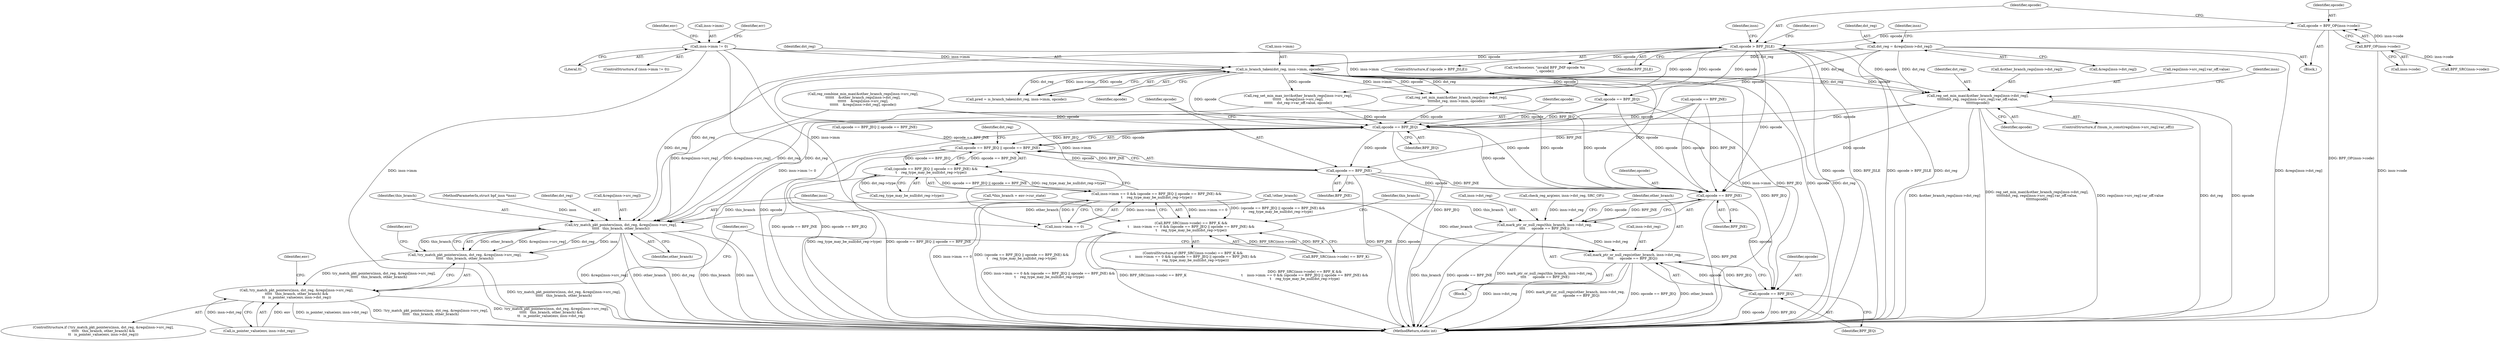 digraph "0_linux_979d63d50c0c0f7bc537bf821e056cc9fe5abd38_0@array" {
"1000341" [label="(Call,reg_set_min_max(&other_branch_regs[insn->dst_reg],\n\t\t\t\t\t\tdst_reg, regs[insn->src_reg].var_off.value,\n\t\t\t\t\t\topcode))"];
"1000230" [label="(Call,dst_reg = &regs[insn->dst_reg])"];
"1000249" [label="(Call,is_branch_taken(dst_reg, insn->imm, opcode))"];
"1000163" [label="(Call,insn->imm != 0)"];
"1000143" [label="(Call,opcode > BPF_JSLE)"];
"1000135" [label="(Call,opcode = BPF_OP(insn->code))"];
"1000137" [label="(Call,BPF_OP(insn->code))"];
"1000455" [label="(Call,opcode == BPF_JEQ)"];
"1000454" [label="(Call,opcode == BPF_JEQ || opcode == BPF_JNE)"];
"1000453" [label="(Call,(opcode == BPF_JEQ || opcode == BPF_JNE) &&\n\t    reg_type_may_be_null(dst_reg->type))"];
"1000447" [label="(Call,insn->imm == 0 && (opcode == BPF_JEQ || opcode == BPF_JNE) &&\n\t    reg_type_may_be_null(dst_reg->type))"];
"1000440" [label="(Call,BPF_SRC(insn->code) == BPF_K &&\n\t    insn->imm == 0 && (opcode == BPF_JEQ || opcode == BPF_JNE) &&\n\t    reg_type_may_be_null(dst_reg->type))"];
"1000458" [label="(Call,opcode == BPF_JNE)"];
"1000471" [label="(Call,opcode == BPF_JNE)"];
"1000466" [label="(Call,mark_ptr_or_null_regs(this_branch, insn->dst_reg,\n\t\t\t\t      opcode == BPF_JNE))"];
"1000474" [label="(Call,mark_ptr_or_null_regs(other_branch, insn->dst_reg,\n\t\t\t\t      opcode == BPF_JEQ))"];
"1000479" [label="(Call,opcode == BPF_JEQ)"];
"1000486" [label="(Call,try_match_pkt_pointers(insn, dst_reg, &regs[insn->src_reg],\n\t\t\t\t\t   this_branch, other_branch))"];
"1000485" [label="(Call,!try_match_pkt_pointers(insn, dst_reg, &regs[insn->src_reg],\n\t\t\t\t\t   this_branch, other_branch))"];
"1000484" [label="(Call,!try_match_pkt_pointers(insn, dst_reg, &regs[insn->src_reg],\n\t\t\t\t\t   this_branch, other_branch) &&\n\t\t   is_pointer_value(env, insn->dst_reg))"];
"1000167" [label="(Literal,0)"];
"1000137" [label="(Call,BPF_OP(insn->code))"];
"1000143" [label="(Call,opcode > BPF_JSLE)"];
"1000467" [label="(Identifier,this_branch)"];
"1000440" [label="(Call,BPF_SRC(insn->code) == BPF_K &&\n\t    insn->imm == 0 && (opcode == BPF_JEQ || opcode == BPF_JNE) &&\n\t    reg_type_may_be_null(dst_reg->type))"];
"1000485" [label="(Call,!try_match_pkt_pointers(insn, dst_reg, &regs[insn->src_reg],\n\t\t\t\t\t   this_branch, other_branch))"];
"1000496" [label="(Identifier,other_branch)"];
"1000156" [label="(Call,BPF_SRC(insn->code))"];
"1000220" [label="(Call,check_reg_arg(env, insn->dst_reg, SRC_OP))"];
"1000162" [label="(ControlStructure,if (insn->imm != 0))"];
"1000484" [label="(Call,!try_match_pkt_pointers(insn, dst_reg, &regs[insn->src_reg],\n\t\t\t\t\t   this_branch, other_branch) &&\n\t\t   is_pointer_value(env, insn->dst_reg))"];
"1000457" [label="(Identifier,BPF_JEQ)"];
"1000487" [label="(Identifier,insn)"];
"1000110" [label="(MethodParameterIn,struct bpf_insn *insn)"];
"1000230" [label="(Call,dst_reg = &regs[insn->dst_reg])"];
"1000461" [label="(Call,reg_type_may_be_null(dst_reg->type))"];
"1000147" [label="(Call,verbose(env, \"invalid BPF_JMP opcode %x\n\", opcode))"];
"1000144" [label="(Identifier,opcode)"];
"1000460" [label="(Identifier,BPF_JNE)"];
"1000348" [label="(Identifier,dst_reg)"];
"1000393" [label="(Call,reg_combine_min_max(&other_branch_regs[insn->src_reg],\n\t\t\t\t\t\t    &other_branch_regs[insn->dst_reg],\n\t\t\t\t\t\t    &regs[insn->src_reg],\n\t\t\t\t\t\t    &regs[insn->dst_reg], opcode))"];
"1000242" [label="(Identifier,insn)"];
"1000456" [label="(Identifier,opcode)"];
"1000427" [label="(Call,reg_set_min_max(&other_branch_regs[insn->dst_reg],\n\t\t\t\t\tdst_reg, insn->imm, opcode))"];
"1000497" [label="(Call,is_pointer_value(env, insn->dst_reg))"];
"1000163" [label="(Call,insn->imm != 0)"];
"1000231" [label="(Identifier,dst_reg)"];
"1000463" [label="(Identifier,dst_reg)"];
"1000504" [label="(Identifier,env)"];
"1000474" [label="(Call,mark_ptr_or_null_regs(other_branch, insn->dst_reg,\n\t\t\t\t      opcode == BPF_JEQ))"];
"1000468" [label="(Call,insn->dst_reg)"];
"1000247" [label="(Call,pred = is_branch_taken(dst_reg, insn->imm, opcode))"];
"1000465" [label="(Block,)"];
"1000342" [label="(Call,&other_branch_regs[insn->dst_reg])"];
"1000250" [label="(Identifier,dst_reg)"];
"1000455" [label="(Call,opcode == BPF_JEQ)"];
"1000495" [label="(Identifier,this_branch)"];
"1000349" [label="(Call,regs[insn->src_reg].var_off.value)"];
"1000466" [label="(Call,mark_ptr_or_null_regs(this_branch, insn->dst_reg,\n\t\t\t\t      opcode == BPF_JNE))"];
"1000458" [label="(Call,opcode == BPF_JNE)"];
"1000472" [label="(Identifier,opcode)"];
"1000148" [label="(Identifier,env)"];
"1000232" [label="(Call,&regs[insn->dst_reg])"];
"1000138" [label="(Call,insn->code)"];
"1000145" [label="(Identifier,BPF_JSLE)"];
"1000488" [label="(Identifier,dst_reg)"];
"1000529" [label="(MethodReturn,static int)"];
"1000475" [label="(Identifier,other_branch)"];
"1000453" [label="(Call,(opcode == BPF_JEQ || opcode == BPF_JNE) &&\n\t    reg_type_may_be_null(dst_reg->type))"];
"1000476" [label="(Call,insn->dst_reg)"];
"1000136" [label="(Identifier,opcode)"];
"1000454" [label="(Call,opcode == BPF_JEQ || opcode == BPF_JNE)"];
"1000135" [label="(Call,opcode = BPF_OP(insn->code))"];
"1000444" [label="(Identifier,insn)"];
"1000114" [label="(Call,*this_branch = env->cur_state)"];
"1000481" [label="(Identifier,BPF_JEQ)"];
"1000390" [label="(Call,opcode == BPF_JNE)"];
"1000365" [label="(Call,reg_set_min_max_inv(&other_branch_regs[insn->src_reg],\n\t\t\t\t\t\t    &regs[insn->src_reg],\n\t\t\t\t\t\t    dst_reg->var_off.value, opcode))"];
"1000479" [label="(Call,opcode == BPF_JEQ)"];
"1000483" [label="(ControlStructure,if (!try_match_pkt_pointers(insn, dst_reg, &regs[insn->src_reg],\n\t\t\t\t\t   this_branch, other_branch) &&\n\t\t   is_pointer_value(env, insn->dst_reg)))"];
"1000170" [label="(Identifier,env)"];
"1000164" [label="(Call,insn->imm)"];
"1000471" [label="(Call,opcode == BPF_JNE)"];
"1000112" [label="(Block,)"];
"1000254" [label="(Identifier,opcode)"];
"1000439" [label="(ControlStructure,if (BPF_SRC(insn->code) == BPF_K &&\n\t    insn->imm == 0 && (opcode == BPF_JEQ || opcode == BPF_JNE) &&\n\t    reg_type_may_be_null(dst_reg->type)))"];
"1000441" [label="(Call,BPF_SRC(insn->code) == BPF_K)"];
"1000249" [label="(Call,is_branch_taken(dst_reg, insn->imm, opcode))"];
"1000332" [label="(ControlStructure,if (tnum_is_const(regs[insn->src_reg].var_off)))"];
"1000251" [label="(Call,insn->imm)"];
"1000480" [label="(Identifier,opcode)"];
"1000386" [label="(Call,opcode == BPF_JEQ || opcode == BPF_JNE)"];
"1000176" [label="(Identifier,err)"];
"1000447" [label="(Call,insn->imm == 0 && (opcode == BPF_JEQ || opcode == BPF_JNE) &&\n\t    reg_type_may_be_null(dst_reg->type))"];
"1000358" [label="(Identifier,opcode)"];
"1000158" [label="(Identifier,insn)"];
"1000498" [label="(Identifier,env)"];
"1000473" [label="(Identifier,BPF_JNE)"];
"1000341" [label="(Call,reg_set_min_max(&other_branch_regs[insn->dst_reg],\n\t\t\t\t\t\tdst_reg, regs[insn->src_reg].var_off.value,\n\t\t\t\t\t\topcode))"];
"1000459" [label="(Identifier,opcode)"];
"1000291" [label="(Call,!other_branch)"];
"1000387" [label="(Call,opcode == BPF_JEQ)"];
"1000486" [label="(Call,try_match_pkt_pointers(insn, dst_reg, &regs[insn->src_reg],\n\t\t\t\t\t   this_branch, other_branch))"];
"1000515" [label="(Identifier,env)"];
"1000142" [label="(ControlStructure,if (opcode > BPF_JSLE))"];
"1000489" [label="(Call,&regs[insn->src_reg])"];
"1000448" [label="(Call,insn->imm == 0)"];
"1000341" -> "1000332"  [label="AST: "];
"1000341" -> "1000358"  [label="CFG: "];
"1000342" -> "1000341"  [label="AST: "];
"1000348" -> "1000341"  [label="AST: "];
"1000349" -> "1000341"  [label="AST: "];
"1000358" -> "1000341"  [label="AST: "];
"1000444" -> "1000341"  [label="CFG: "];
"1000341" -> "1000529"  [label="DDG: regs[insn->src_reg].var_off.value"];
"1000341" -> "1000529"  [label="DDG: dst_reg"];
"1000341" -> "1000529"  [label="DDG: opcode"];
"1000341" -> "1000529"  [label="DDG: &other_branch_regs[insn->dst_reg]"];
"1000341" -> "1000529"  [label="DDG: reg_set_min_max(&other_branch_regs[insn->dst_reg],\n\t\t\t\t\t\tdst_reg, regs[insn->src_reg].var_off.value,\n\t\t\t\t\t\topcode)"];
"1000230" -> "1000341"  [label="DDG: dst_reg"];
"1000249" -> "1000341"  [label="DDG: dst_reg"];
"1000249" -> "1000341"  [label="DDG: opcode"];
"1000143" -> "1000341"  [label="DDG: opcode"];
"1000341" -> "1000455"  [label="DDG: opcode"];
"1000341" -> "1000471"  [label="DDG: opcode"];
"1000341" -> "1000486"  [label="DDG: dst_reg"];
"1000230" -> "1000112"  [label="AST: "];
"1000230" -> "1000232"  [label="CFG: "];
"1000231" -> "1000230"  [label="AST: "];
"1000232" -> "1000230"  [label="AST: "];
"1000242" -> "1000230"  [label="CFG: "];
"1000230" -> "1000529"  [label="DDG: dst_reg"];
"1000230" -> "1000529"  [label="DDG: &regs[insn->dst_reg]"];
"1000230" -> "1000249"  [label="DDG: dst_reg"];
"1000230" -> "1000427"  [label="DDG: dst_reg"];
"1000230" -> "1000486"  [label="DDG: dst_reg"];
"1000249" -> "1000247"  [label="AST: "];
"1000249" -> "1000254"  [label="CFG: "];
"1000250" -> "1000249"  [label="AST: "];
"1000251" -> "1000249"  [label="AST: "];
"1000254" -> "1000249"  [label="AST: "];
"1000247" -> "1000249"  [label="CFG: "];
"1000249" -> "1000529"  [label="DDG: insn->imm"];
"1000249" -> "1000529"  [label="DDG: opcode"];
"1000249" -> "1000529"  [label="DDG: dst_reg"];
"1000249" -> "1000247"  [label="DDG: dst_reg"];
"1000249" -> "1000247"  [label="DDG: insn->imm"];
"1000249" -> "1000247"  [label="DDG: opcode"];
"1000163" -> "1000249"  [label="DDG: insn->imm"];
"1000143" -> "1000249"  [label="DDG: opcode"];
"1000249" -> "1000365"  [label="DDG: opcode"];
"1000249" -> "1000387"  [label="DDG: opcode"];
"1000249" -> "1000427"  [label="DDG: dst_reg"];
"1000249" -> "1000427"  [label="DDG: insn->imm"];
"1000249" -> "1000427"  [label="DDG: opcode"];
"1000249" -> "1000448"  [label="DDG: insn->imm"];
"1000249" -> "1000455"  [label="DDG: opcode"];
"1000249" -> "1000471"  [label="DDG: opcode"];
"1000249" -> "1000486"  [label="DDG: dst_reg"];
"1000163" -> "1000162"  [label="AST: "];
"1000163" -> "1000167"  [label="CFG: "];
"1000164" -> "1000163"  [label="AST: "];
"1000167" -> "1000163"  [label="AST: "];
"1000170" -> "1000163"  [label="CFG: "];
"1000176" -> "1000163"  [label="CFG: "];
"1000163" -> "1000529"  [label="DDG: insn->imm"];
"1000163" -> "1000529"  [label="DDG: insn->imm != 0"];
"1000163" -> "1000427"  [label="DDG: insn->imm"];
"1000163" -> "1000448"  [label="DDG: insn->imm"];
"1000143" -> "1000142"  [label="AST: "];
"1000143" -> "1000145"  [label="CFG: "];
"1000144" -> "1000143"  [label="AST: "];
"1000145" -> "1000143"  [label="AST: "];
"1000148" -> "1000143"  [label="CFG: "];
"1000158" -> "1000143"  [label="CFG: "];
"1000143" -> "1000529"  [label="DDG: opcode"];
"1000143" -> "1000529"  [label="DDG: BPF_JSLE"];
"1000143" -> "1000529"  [label="DDG: opcode > BPF_JSLE"];
"1000135" -> "1000143"  [label="DDG: opcode"];
"1000143" -> "1000147"  [label="DDG: opcode"];
"1000143" -> "1000365"  [label="DDG: opcode"];
"1000143" -> "1000387"  [label="DDG: opcode"];
"1000143" -> "1000427"  [label="DDG: opcode"];
"1000143" -> "1000455"  [label="DDG: opcode"];
"1000143" -> "1000471"  [label="DDG: opcode"];
"1000135" -> "1000112"  [label="AST: "];
"1000135" -> "1000137"  [label="CFG: "];
"1000136" -> "1000135"  [label="AST: "];
"1000137" -> "1000135"  [label="AST: "];
"1000144" -> "1000135"  [label="CFG: "];
"1000135" -> "1000529"  [label="DDG: BPF_OP(insn->code)"];
"1000137" -> "1000135"  [label="DDG: insn->code"];
"1000137" -> "1000138"  [label="CFG: "];
"1000138" -> "1000137"  [label="AST: "];
"1000137" -> "1000529"  [label="DDG: insn->code"];
"1000137" -> "1000156"  [label="DDG: insn->code"];
"1000455" -> "1000454"  [label="AST: "];
"1000455" -> "1000457"  [label="CFG: "];
"1000456" -> "1000455"  [label="AST: "];
"1000457" -> "1000455"  [label="AST: "];
"1000459" -> "1000455"  [label="CFG: "];
"1000454" -> "1000455"  [label="CFG: "];
"1000455" -> "1000529"  [label="DDG: BPF_JEQ"];
"1000455" -> "1000529"  [label="DDG: opcode"];
"1000455" -> "1000454"  [label="DDG: opcode"];
"1000455" -> "1000454"  [label="DDG: BPF_JEQ"];
"1000365" -> "1000455"  [label="DDG: opcode"];
"1000427" -> "1000455"  [label="DDG: opcode"];
"1000387" -> "1000455"  [label="DDG: opcode"];
"1000387" -> "1000455"  [label="DDG: BPF_JEQ"];
"1000393" -> "1000455"  [label="DDG: opcode"];
"1000390" -> "1000455"  [label="DDG: opcode"];
"1000455" -> "1000458"  [label="DDG: opcode"];
"1000455" -> "1000471"  [label="DDG: opcode"];
"1000455" -> "1000479"  [label="DDG: BPF_JEQ"];
"1000454" -> "1000453"  [label="AST: "];
"1000454" -> "1000458"  [label="CFG: "];
"1000458" -> "1000454"  [label="AST: "];
"1000463" -> "1000454"  [label="CFG: "];
"1000453" -> "1000454"  [label="CFG: "];
"1000454" -> "1000529"  [label="DDG: opcode == BPF_JEQ"];
"1000454" -> "1000529"  [label="DDG: opcode == BPF_JNE"];
"1000454" -> "1000453"  [label="DDG: opcode == BPF_JEQ"];
"1000454" -> "1000453"  [label="DDG: opcode == BPF_JNE"];
"1000458" -> "1000454"  [label="DDG: opcode"];
"1000458" -> "1000454"  [label="DDG: BPF_JNE"];
"1000386" -> "1000454"  [label="DDG: opcode == BPF_JNE"];
"1000453" -> "1000447"  [label="AST: "];
"1000453" -> "1000461"  [label="CFG: "];
"1000461" -> "1000453"  [label="AST: "];
"1000447" -> "1000453"  [label="CFG: "];
"1000453" -> "1000529"  [label="DDG: reg_type_may_be_null(dst_reg->type)"];
"1000453" -> "1000529"  [label="DDG: opcode == BPF_JEQ || opcode == BPF_JNE"];
"1000453" -> "1000447"  [label="DDG: opcode == BPF_JEQ || opcode == BPF_JNE"];
"1000453" -> "1000447"  [label="DDG: reg_type_may_be_null(dst_reg->type)"];
"1000461" -> "1000453"  [label="DDG: dst_reg->type"];
"1000447" -> "1000440"  [label="AST: "];
"1000447" -> "1000448"  [label="CFG: "];
"1000448" -> "1000447"  [label="AST: "];
"1000440" -> "1000447"  [label="CFG: "];
"1000447" -> "1000529"  [label="DDG: (opcode == BPF_JEQ || opcode == BPF_JNE) &&\n\t    reg_type_may_be_null(dst_reg->type)"];
"1000447" -> "1000529"  [label="DDG: insn->imm == 0"];
"1000447" -> "1000440"  [label="DDG: insn->imm == 0"];
"1000447" -> "1000440"  [label="DDG: (opcode == BPF_JEQ || opcode == BPF_JNE) &&\n\t    reg_type_may_be_null(dst_reg->type)"];
"1000448" -> "1000447"  [label="DDG: insn->imm"];
"1000448" -> "1000447"  [label="DDG: 0"];
"1000440" -> "1000439"  [label="AST: "];
"1000440" -> "1000441"  [label="CFG: "];
"1000441" -> "1000440"  [label="AST: "];
"1000467" -> "1000440"  [label="CFG: "];
"1000487" -> "1000440"  [label="CFG: "];
"1000440" -> "1000529"  [label="DDG: BPF_SRC(insn->code) == BPF_K &&\n\t    insn->imm == 0 && (opcode == BPF_JEQ || opcode == BPF_JNE) &&\n\t    reg_type_may_be_null(dst_reg->type)"];
"1000440" -> "1000529"  [label="DDG: insn->imm == 0 && (opcode == BPF_JEQ || opcode == BPF_JNE) &&\n\t    reg_type_may_be_null(dst_reg->type)"];
"1000440" -> "1000529"  [label="DDG: BPF_SRC(insn->code) == BPF_K"];
"1000441" -> "1000440"  [label="DDG: BPF_SRC(insn->code)"];
"1000441" -> "1000440"  [label="DDG: BPF_K"];
"1000458" -> "1000460"  [label="CFG: "];
"1000459" -> "1000458"  [label="AST: "];
"1000460" -> "1000458"  [label="AST: "];
"1000458" -> "1000529"  [label="DDG: BPF_JNE"];
"1000458" -> "1000529"  [label="DDG: opcode"];
"1000390" -> "1000458"  [label="DDG: BPF_JNE"];
"1000458" -> "1000471"  [label="DDG: opcode"];
"1000458" -> "1000471"  [label="DDG: BPF_JNE"];
"1000471" -> "1000466"  [label="AST: "];
"1000471" -> "1000473"  [label="CFG: "];
"1000472" -> "1000471"  [label="AST: "];
"1000473" -> "1000471"  [label="AST: "];
"1000466" -> "1000471"  [label="CFG: "];
"1000471" -> "1000529"  [label="DDG: BPF_JNE"];
"1000471" -> "1000466"  [label="DDG: opcode"];
"1000471" -> "1000466"  [label="DDG: BPF_JNE"];
"1000427" -> "1000471"  [label="DDG: opcode"];
"1000387" -> "1000471"  [label="DDG: opcode"];
"1000393" -> "1000471"  [label="DDG: opcode"];
"1000390" -> "1000471"  [label="DDG: opcode"];
"1000390" -> "1000471"  [label="DDG: BPF_JNE"];
"1000365" -> "1000471"  [label="DDG: opcode"];
"1000471" -> "1000479"  [label="DDG: opcode"];
"1000466" -> "1000465"  [label="AST: "];
"1000467" -> "1000466"  [label="AST: "];
"1000468" -> "1000466"  [label="AST: "];
"1000475" -> "1000466"  [label="CFG: "];
"1000466" -> "1000529"  [label="DDG: this_branch"];
"1000466" -> "1000529"  [label="DDG: opcode == BPF_JNE"];
"1000466" -> "1000529"  [label="DDG: mark_ptr_or_null_regs(this_branch, insn->dst_reg,\n\t\t\t\t      opcode == BPF_JNE)"];
"1000114" -> "1000466"  [label="DDG: this_branch"];
"1000220" -> "1000466"  [label="DDG: insn->dst_reg"];
"1000466" -> "1000474"  [label="DDG: insn->dst_reg"];
"1000474" -> "1000465"  [label="AST: "];
"1000474" -> "1000479"  [label="CFG: "];
"1000475" -> "1000474"  [label="AST: "];
"1000476" -> "1000474"  [label="AST: "];
"1000479" -> "1000474"  [label="AST: "];
"1000515" -> "1000474"  [label="CFG: "];
"1000474" -> "1000529"  [label="DDG: insn->dst_reg"];
"1000474" -> "1000529"  [label="DDG: mark_ptr_or_null_regs(other_branch, insn->dst_reg,\n\t\t\t\t      opcode == BPF_JEQ)"];
"1000474" -> "1000529"  [label="DDG: opcode == BPF_JEQ"];
"1000474" -> "1000529"  [label="DDG: other_branch"];
"1000291" -> "1000474"  [label="DDG: other_branch"];
"1000479" -> "1000474"  [label="DDG: opcode"];
"1000479" -> "1000474"  [label="DDG: BPF_JEQ"];
"1000479" -> "1000481"  [label="CFG: "];
"1000480" -> "1000479"  [label="AST: "];
"1000481" -> "1000479"  [label="AST: "];
"1000479" -> "1000529"  [label="DDG: opcode"];
"1000479" -> "1000529"  [label="DDG: BPF_JEQ"];
"1000387" -> "1000479"  [label="DDG: BPF_JEQ"];
"1000486" -> "1000485"  [label="AST: "];
"1000486" -> "1000496"  [label="CFG: "];
"1000487" -> "1000486"  [label="AST: "];
"1000488" -> "1000486"  [label="AST: "];
"1000489" -> "1000486"  [label="AST: "];
"1000495" -> "1000486"  [label="AST: "];
"1000496" -> "1000486"  [label="AST: "];
"1000485" -> "1000486"  [label="CFG: "];
"1000486" -> "1000529"  [label="DDG: &regs[insn->src_reg]"];
"1000486" -> "1000529"  [label="DDG: other_branch"];
"1000486" -> "1000529"  [label="DDG: dst_reg"];
"1000486" -> "1000529"  [label="DDG: this_branch"];
"1000486" -> "1000529"  [label="DDG: insn"];
"1000486" -> "1000485"  [label="DDG: other_branch"];
"1000486" -> "1000485"  [label="DDG: &regs[insn->src_reg]"];
"1000486" -> "1000485"  [label="DDG: dst_reg"];
"1000486" -> "1000485"  [label="DDG: insn"];
"1000486" -> "1000485"  [label="DDG: this_branch"];
"1000110" -> "1000486"  [label="DDG: insn"];
"1000427" -> "1000486"  [label="DDG: dst_reg"];
"1000393" -> "1000486"  [label="DDG: &regs[insn->src_reg]"];
"1000365" -> "1000486"  [label="DDG: &regs[insn->src_reg]"];
"1000114" -> "1000486"  [label="DDG: this_branch"];
"1000291" -> "1000486"  [label="DDG: other_branch"];
"1000485" -> "1000484"  [label="AST: "];
"1000498" -> "1000485"  [label="CFG: "];
"1000484" -> "1000485"  [label="CFG: "];
"1000485" -> "1000529"  [label="DDG: try_match_pkt_pointers(insn, dst_reg, &regs[insn->src_reg],\n\t\t\t\t\t   this_branch, other_branch)"];
"1000485" -> "1000484"  [label="DDG: try_match_pkt_pointers(insn, dst_reg, &regs[insn->src_reg],\n\t\t\t\t\t   this_branch, other_branch)"];
"1000484" -> "1000483"  [label="AST: "];
"1000484" -> "1000497"  [label="CFG: "];
"1000497" -> "1000484"  [label="AST: "];
"1000504" -> "1000484"  [label="CFG: "];
"1000515" -> "1000484"  [label="CFG: "];
"1000484" -> "1000529"  [label="DDG: is_pointer_value(env, insn->dst_reg)"];
"1000484" -> "1000529"  [label="DDG: !try_match_pkt_pointers(insn, dst_reg, &regs[insn->src_reg],\n\t\t\t\t\t   this_branch, other_branch)"];
"1000484" -> "1000529"  [label="DDG: !try_match_pkt_pointers(insn, dst_reg, &regs[insn->src_reg],\n\t\t\t\t\t   this_branch, other_branch) &&\n\t\t   is_pointer_value(env, insn->dst_reg)"];
"1000497" -> "1000484"  [label="DDG: env"];
"1000497" -> "1000484"  [label="DDG: insn->dst_reg"];
}
